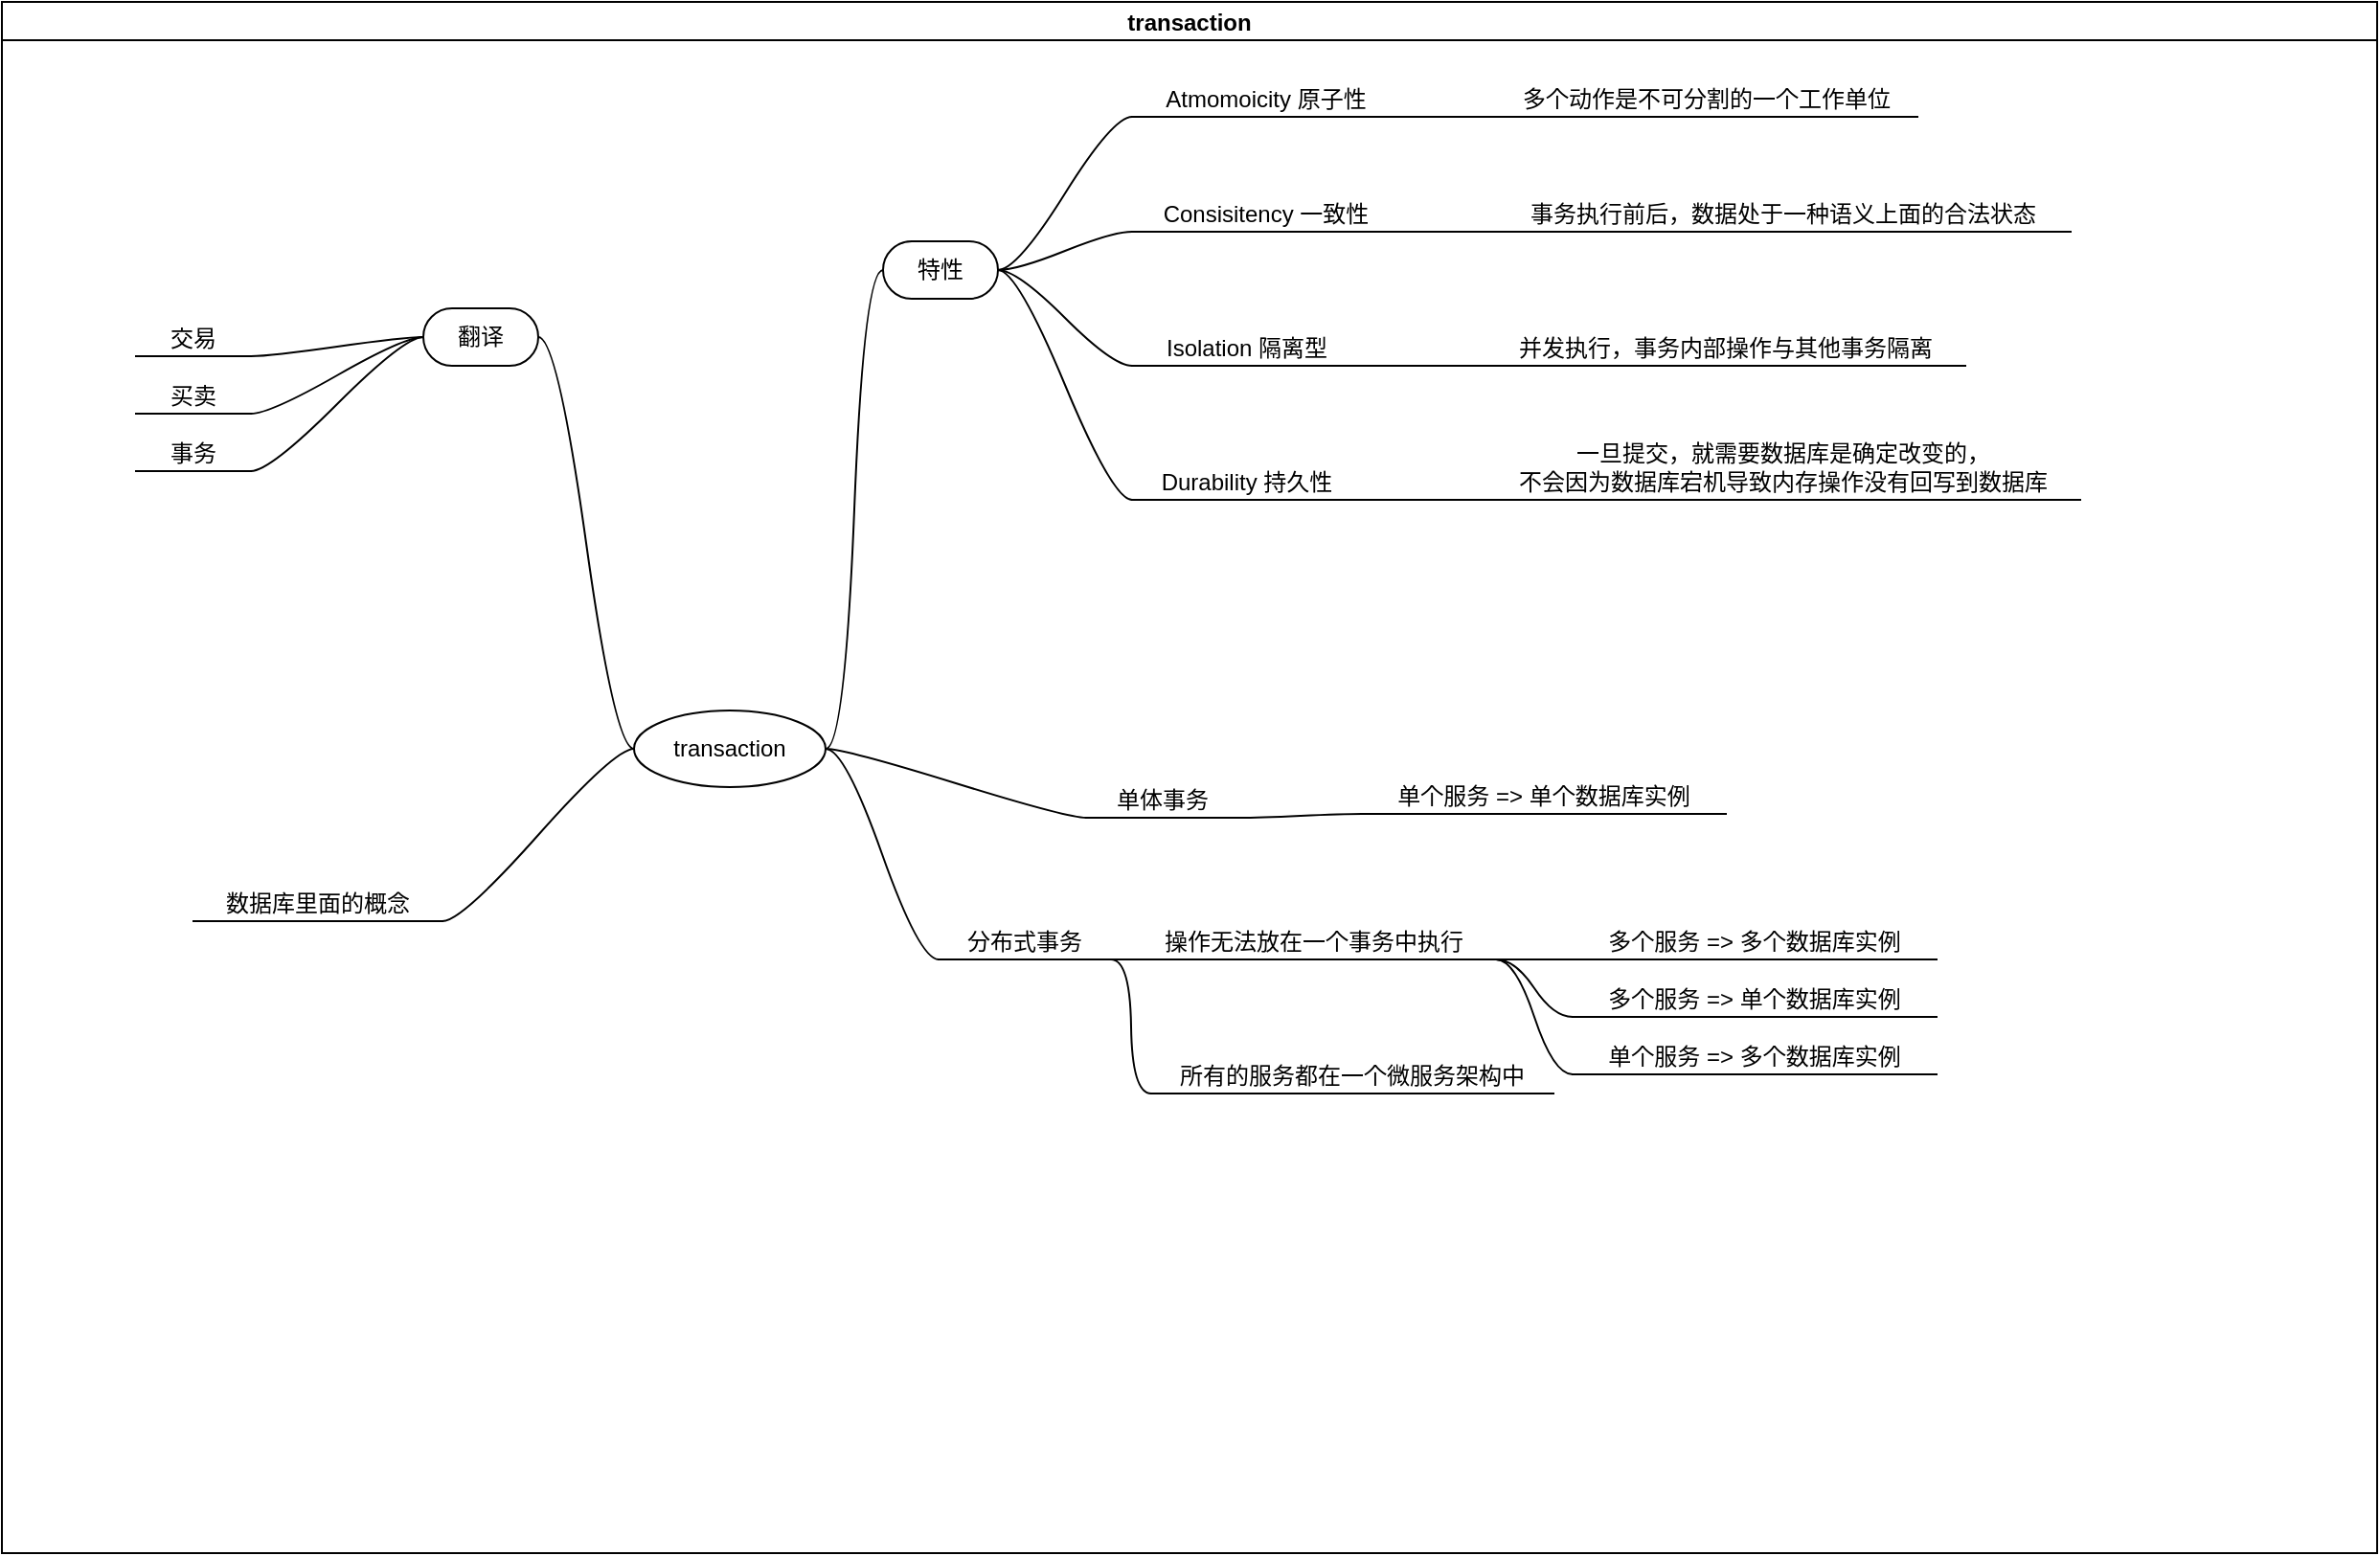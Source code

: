 <mxfile version="16.1.2" type="device" pages="2"><diagram id="6kS_fJ7zKzbR-EQoeedR" name="transaction"><mxGraphModel dx="922" dy="667" grid="1" gridSize="10" guides="1" tooltips="1" connect="1" arrows="1" fold="1" page="1" pageScale="1" pageWidth="1169" pageHeight="827" math="0" shadow="0"><root><mxCell id="0"/><mxCell id="1" parent="0"/><mxCell id="wq8aUOf-aMbYFyoxvnOp-1" value="transaction" style="swimlane;startSize=20;horizontal=1;containerType=tree;movable=0;resizable=0;" vertex="1" parent="1"><mxGeometry x="10" y="10" width="1240" height="810" as="geometry"/></mxCell><mxCell id="wq8aUOf-aMbYFyoxvnOp-2" value="" style="edgeStyle=entityRelationEdgeStyle;startArrow=none;endArrow=none;segment=10;curved=1;rounded=0;" edge="1" parent="wq8aUOf-aMbYFyoxvnOp-1" source="wq8aUOf-aMbYFyoxvnOp-6" target="wq8aUOf-aMbYFyoxvnOp-7"><mxGeometry relative="1" as="geometry"/></mxCell><mxCell id="wq8aUOf-aMbYFyoxvnOp-3" value="" style="edgeStyle=entityRelationEdgeStyle;startArrow=none;endArrow=none;segment=10;curved=1;rounded=0;" edge="1" parent="wq8aUOf-aMbYFyoxvnOp-1" source="wq8aUOf-aMbYFyoxvnOp-6" target="wq8aUOf-aMbYFyoxvnOp-8"><mxGeometry relative="1" as="geometry"/></mxCell><mxCell id="wq8aUOf-aMbYFyoxvnOp-4" value="" style="edgeStyle=entityRelationEdgeStyle;startArrow=none;endArrow=none;segment=10;curved=1;rounded=0;" edge="1" parent="wq8aUOf-aMbYFyoxvnOp-1" source="wq8aUOf-aMbYFyoxvnOp-6" target="wq8aUOf-aMbYFyoxvnOp-9"><mxGeometry relative="1" as="geometry"/></mxCell><mxCell id="wq8aUOf-aMbYFyoxvnOp-5" value="" style="edgeStyle=entityRelationEdgeStyle;startArrow=none;endArrow=none;segment=10;curved=1;rounded=0;" edge="1" parent="wq8aUOf-aMbYFyoxvnOp-1" source="wq8aUOf-aMbYFyoxvnOp-6" target="wq8aUOf-aMbYFyoxvnOp-10"><mxGeometry relative="1" as="geometry"/></mxCell><mxCell id="wq8aUOf-aMbYFyoxvnOp-6" value="transaction" style="ellipse;whiteSpace=wrap;html=1;align=center;treeFolding=1;treeMoving=1;newEdgeStyle={&quot;edgeStyle&quot;:&quot;entityRelationEdgeStyle&quot;,&quot;startArrow&quot;:&quot;none&quot;,&quot;endArrow&quot;:&quot;none&quot;,&quot;segment&quot;:10,&quot;curved&quot;:1};" vertex="1" parent="wq8aUOf-aMbYFyoxvnOp-1"><mxGeometry x="330" y="370" width="100" height="40" as="geometry"/></mxCell><mxCell id="wq8aUOf-aMbYFyoxvnOp-7" value="特性" style="whiteSpace=wrap;html=1;rounded=1;arcSize=50;align=center;verticalAlign=middle;strokeWidth=1;autosize=1;spacing=4;treeFolding=1;treeMoving=1;newEdgeStyle={&quot;edgeStyle&quot;:&quot;entityRelationEdgeStyle&quot;,&quot;startArrow&quot;:&quot;none&quot;,&quot;endArrow&quot;:&quot;none&quot;,&quot;segment&quot;:10,&quot;curved&quot;:1};" vertex="1" parent="wq8aUOf-aMbYFyoxvnOp-1"><mxGeometry x="460" y="125" width="60" height="30" as="geometry"/></mxCell><mxCell id="wq8aUOf-aMbYFyoxvnOp-8" value="单体事务" style="whiteSpace=wrap;html=1;shape=partialRectangle;top=0;left=0;bottom=1;right=0;points=[[0,1],[1,1]];fillColor=none;align=center;verticalAlign=bottom;routingCenterY=0.5;snapToPoint=1;autosize=1;treeFolding=1;treeMoving=1;newEdgeStyle={&quot;edgeStyle&quot;:&quot;entityRelationEdgeStyle&quot;,&quot;startArrow&quot;:&quot;none&quot;,&quot;endArrow&quot;:&quot;none&quot;,&quot;segment&quot;:10,&quot;curved&quot;:1};" vertex="1" parent="wq8aUOf-aMbYFyoxvnOp-1"><mxGeometry x="566" y="406" width="80" height="20" as="geometry"/></mxCell><mxCell id="wq8aUOf-aMbYFyoxvnOp-9" value="翻译" style="whiteSpace=wrap;html=1;rounded=1;arcSize=50;align=center;verticalAlign=middle;strokeWidth=1;autosize=1;spacing=4;treeFolding=1;treeMoving=1;newEdgeStyle={&quot;edgeStyle&quot;:&quot;entityRelationEdgeStyle&quot;,&quot;startArrow&quot;:&quot;none&quot;,&quot;endArrow&quot;:&quot;none&quot;,&quot;segment&quot;:10,&quot;curved&quot;:1};" vertex="1" parent="wq8aUOf-aMbYFyoxvnOp-1"><mxGeometry x="220" y="160" width="60" height="30" as="geometry"/></mxCell><mxCell id="wq8aUOf-aMbYFyoxvnOp-10" value="数据库里面的概念" style="whiteSpace=wrap;html=1;shape=partialRectangle;top=0;left=0;bottom=1;right=0;points=[[0,1],[1,1]];fillColor=none;align=center;verticalAlign=bottom;routingCenterY=0.5;snapToPoint=1;autosize=1;treeFolding=1;treeMoving=1;newEdgeStyle={&quot;edgeStyle&quot;:&quot;entityRelationEdgeStyle&quot;,&quot;startArrow&quot;:&quot;none&quot;,&quot;endArrow&quot;:&quot;none&quot;,&quot;segment&quot;:10,&quot;curved&quot;:1};" vertex="1" parent="wq8aUOf-aMbYFyoxvnOp-1"><mxGeometry x="100" y="460" width="130" height="20" as="geometry"/></mxCell><mxCell id="wq8aUOf-aMbYFyoxvnOp-11" value="交易" style="whiteSpace=wrap;html=1;shape=partialRectangle;top=0;left=0;bottom=1;right=0;points=[[0,1],[1,1]];fillColor=none;align=center;verticalAlign=bottom;routingCenterY=0.5;snapToPoint=1;recursiveResize=0;autosize=1;treeFolding=1;treeMoving=1;newEdgeStyle={&quot;edgeStyle&quot;:&quot;entityRelationEdgeStyle&quot;,&quot;startArrow&quot;:&quot;none&quot;,&quot;endArrow&quot;:&quot;none&quot;,&quot;segment&quot;:10,&quot;curved&quot;:1};" vertex="1" parent="wq8aUOf-aMbYFyoxvnOp-1"><mxGeometry x="70" y="165" width="60" height="20" as="geometry"/></mxCell><mxCell id="wq8aUOf-aMbYFyoxvnOp-12" value="" style="edgeStyle=entityRelationEdgeStyle;startArrow=none;endArrow=none;segment=10;curved=1;rounded=0;" edge="1" target="wq8aUOf-aMbYFyoxvnOp-11" parent="wq8aUOf-aMbYFyoxvnOp-1" source="wq8aUOf-aMbYFyoxvnOp-9"><mxGeometry relative="1" as="geometry"><mxPoint x="20" y="205" as="sourcePoint"/></mxGeometry></mxCell><mxCell id="wq8aUOf-aMbYFyoxvnOp-13" value="" style="edgeStyle=entityRelationEdgeStyle;startArrow=none;endArrow=none;segment=10;curved=1;rounded=0;" edge="1" target="wq8aUOf-aMbYFyoxvnOp-14" source="wq8aUOf-aMbYFyoxvnOp-9" parent="wq8aUOf-aMbYFyoxvnOp-1"><mxGeometry relative="1" as="geometry"><mxPoint x="230" y="185.0" as="sourcePoint"/></mxGeometry></mxCell><mxCell id="wq8aUOf-aMbYFyoxvnOp-14" value="买卖" style="whiteSpace=wrap;html=1;shape=partialRectangle;top=0;left=0;bottom=1;right=0;points=[[0,1],[1,1]];fillColor=none;align=center;verticalAlign=bottom;routingCenterY=0.5;snapToPoint=1;recursiveResize=0;autosize=1;treeFolding=1;treeMoving=1;newEdgeStyle={&quot;edgeStyle&quot;:&quot;entityRelationEdgeStyle&quot;,&quot;startArrow&quot;:&quot;none&quot;,&quot;endArrow&quot;:&quot;none&quot;,&quot;segment&quot;:10,&quot;curved&quot;:1};" vertex="1" parent="wq8aUOf-aMbYFyoxvnOp-1"><mxGeometry x="70" y="195" width="60" height="20" as="geometry"/></mxCell><mxCell id="wq8aUOf-aMbYFyoxvnOp-15" value="" style="edgeStyle=entityRelationEdgeStyle;startArrow=none;endArrow=none;segment=10;curved=1;rounded=0;" edge="1" target="wq8aUOf-aMbYFyoxvnOp-16" source="wq8aUOf-aMbYFyoxvnOp-9" parent="wq8aUOf-aMbYFyoxvnOp-1"><mxGeometry relative="1" as="geometry"><mxPoint x="230" y="185.0" as="sourcePoint"/></mxGeometry></mxCell><mxCell id="wq8aUOf-aMbYFyoxvnOp-16" value="事务" style="whiteSpace=wrap;html=1;shape=partialRectangle;top=0;left=0;bottom=1;right=0;points=[[0,1],[1,1]];fillColor=none;align=center;verticalAlign=bottom;routingCenterY=0.5;snapToPoint=1;recursiveResize=0;autosize=1;treeFolding=1;treeMoving=1;newEdgeStyle={&quot;edgeStyle&quot;:&quot;entityRelationEdgeStyle&quot;,&quot;startArrow&quot;:&quot;none&quot;,&quot;endArrow&quot;:&quot;none&quot;,&quot;segment&quot;:10,&quot;curved&quot;:1};" vertex="1" parent="wq8aUOf-aMbYFyoxvnOp-1"><mxGeometry x="70" y="225" width="60" height="20" as="geometry"/></mxCell><mxCell id="wq8aUOf-aMbYFyoxvnOp-17" value="Atmomoicity 原子性" style="whiteSpace=wrap;html=1;shape=partialRectangle;top=0;left=0;bottom=1;right=0;points=[[0,1],[1,1]];fillColor=none;align=center;verticalAlign=bottom;routingCenterY=0.5;snapToPoint=1;recursiveResize=0;autosize=1;treeFolding=1;treeMoving=1;newEdgeStyle={&quot;edgeStyle&quot;:&quot;entityRelationEdgeStyle&quot;,&quot;startArrow&quot;:&quot;none&quot;,&quot;endArrow&quot;:&quot;none&quot;,&quot;segment&quot;:10,&quot;curved&quot;:1};" vertex="1" parent="wq8aUOf-aMbYFyoxvnOp-1"><mxGeometry x="590" y="40" width="140" height="20" as="geometry"/></mxCell><mxCell id="wq8aUOf-aMbYFyoxvnOp-18" value="" style="edgeStyle=entityRelationEdgeStyle;startArrow=none;endArrow=none;segment=10;curved=1;rounded=0;" edge="1" target="wq8aUOf-aMbYFyoxvnOp-17" parent="wq8aUOf-aMbYFyoxvnOp-1" source="wq8aUOf-aMbYFyoxvnOp-7"><mxGeometry relative="1" as="geometry"><mxPoint x="760" y="195" as="sourcePoint"/></mxGeometry></mxCell><mxCell id="wq8aUOf-aMbYFyoxvnOp-19" value="" style="edgeStyle=entityRelationEdgeStyle;startArrow=none;endArrow=none;segment=10;curved=1;rounded=0;" edge="1" target="wq8aUOf-aMbYFyoxvnOp-20" source="wq8aUOf-aMbYFyoxvnOp-7" parent="wq8aUOf-aMbYFyoxvnOp-1"><mxGeometry relative="1" as="geometry"><mxPoint x="730" y="175" as="sourcePoint"/></mxGeometry></mxCell><mxCell id="wq8aUOf-aMbYFyoxvnOp-20" value="Consisitency 一致性" style="whiteSpace=wrap;html=1;shape=partialRectangle;top=0;left=0;bottom=1;right=0;points=[[0,1],[1,1]];fillColor=none;align=center;verticalAlign=bottom;routingCenterY=0.5;snapToPoint=1;recursiveResize=0;autosize=1;treeFolding=1;treeMoving=1;newEdgeStyle={&quot;edgeStyle&quot;:&quot;entityRelationEdgeStyle&quot;,&quot;startArrow&quot;:&quot;none&quot;,&quot;endArrow&quot;:&quot;none&quot;,&quot;segment&quot;:10,&quot;curved&quot;:1};" vertex="1" parent="wq8aUOf-aMbYFyoxvnOp-1"><mxGeometry x="590" y="100" width="140" height="20" as="geometry"/></mxCell><mxCell id="wq8aUOf-aMbYFyoxvnOp-21" value="" style="edgeStyle=entityRelationEdgeStyle;startArrow=none;endArrow=none;segment=10;curved=1;rounded=0;" edge="1" target="wq8aUOf-aMbYFyoxvnOp-22" source="wq8aUOf-aMbYFyoxvnOp-7" parent="wq8aUOf-aMbYFyoxvnOp-1"><mxGeometry relative="1" as="geometry"><mxPoint x="730" y="175" as="sourcePoint"/></mxGeometry></mxCell><mxCell id="wq8aUOf-aMbYFyoxvnOp-22" value="Isolation 隔离型" style="whiteSpace=wrap;html=1;shape=partialRectangle;top=0;left=0;bottom=1;right=0;points=[[0,1],[1,1]];fillColor=none;align=center;verticalAlign=bottom;routingCenterY=0.5;snapToPoint=1;recursiveResize=0;autosize=1;treeFolding=1;treeMoving=1;newEdgeStyle={&quot;edgeStyle&quot;:&quot;entityRelationEdgeStyle&quot;,&quot;startArrow&quot;:&quot;none&quot;,&quot;endArrow&quot;:&quot;none&quot;,&quot;segment&quot;:10,&quot;curved&quot;:1};" vertex="1" parent="wq8aUOf-aMbYFyoxvnOp-1"><mxGeometry x="590" y="170" width="120" height="20" as="geometry"/></mxCell><mxCell id="wq8aUOf-aMbYFyoxvnOp-23" value="" style="edgeStyle=entityRelationEdgeStyle;startArrow=none;endArrow=none;segment=10;curved=1;rounded=0;" edge="1" target="wq8aUOf-aMbYFyoxvnOp-24" source="wq8aUOf-aMbYFyoxvnOp-7" parent="wq8aUOf-aMbYFyoxvnOp-1"><mxGeometry relative="1" as="geometry"><mxPoint x="730" y="175" as="sourcePoint"/></mxGeometry></mxCell><mxCell id="wq8aUOf-aMbYFyoxvnOp-24" value="Durability 持久性" style="whiteSpace=wrap;html=1;shape=partialRectangle;top=0;left=0;bottom=1;right=0;points=[[0,1],[1,1]];fillColor=none;align=center;verticalAlign=bottom;routingCenterY=0.5;snapToPoint=1;recursiveResize=0;autosize=1;treeFolding=1;treeMoving=1;newEdgeStyle={&quot;edgeStyle&quot;:&quot;entityRelationEdgeStyle&quot;,&quot;startArrow&quot;:&quot;none&quot;,&quot;endArrow&quot;:&quot;none&quot;,&quot;segment&quot;:10,&quot;curved&quot;:1};" vertex="1" parent="wq8aUOf-aMbYFyoxvnOp-1"><mxGeometry x="590" y="240" width="120" height="20" as="geometry"/></mxCell><mxCell id="wq8aUOf-aMbYFyoxvnOp-25" value="" style="edgeStyle=entityRelationEdgeStyle;startArrow=none;endArrow=none;segment=10;curved=1;rounded=0;" edge="1" target="wq8aUOf-aMbYFyoxvnOp-26" source="wq8aUOf-aMbYFyoxvnOp-17" parent="wq8aUOf-aMbYFyoxvnOp-1"><mxGeometry relative="1" as="geometry"><mxPoint x="730" y="175" as="sourcePoint"/></mxGeometry></mxCell><mxCell id="wq8aUOf-aMbYFyoxvnOp-26" value="多个动作是不可分割的一个工作单位" style="whiteSpace=wrap;html=1;shape=partialRectangle;top=0;left=0;bottom=1;right=0;points=[[0,1],[1,1]];fillColor=none;align=center;verticalAlign=bottom;routingCenterY=0.5;snapToPoint=1;recursiveResize=0;autosize=1;treeFolding=1;treeMoving=1;newEdgeStyle={&quot;edgeStyle&quot;:&quot;entityRelationEdgeStyle&quot;,&quot;startArrow&quot;:&quot;none&quot;,&quot;endArrow&quot;:&quot;none&quot;,&quot;segment&quot;:10,&quot;curved&quot;:1};" vertex="1" parent="wq8aUOf-aMbYFyoxvnOp-1"><mxGeometry x="780" y="40" width="220" height="20" as="geometry"/></mxCell><mxCell id="wq8aUOf-aMbYFyoxvnOp-27" value="" style="edgeStyle=entityRelationEdgeStyle;startArrow=none;endArrow=none;segment=10;curved=1;rounded=0;" edge="1" target="wq8aUOf-aMbYFyoxvnOp-28" source="wq8aUOf-aMbYFyoxvnOp-20" parent="wq8aUOf-aMbYFyoxvnOp-1"><mxGeometry relative="1" as="geometry"><mxPoint x="730" y="175" as="sourcePoint"/></mxGeometry></mxCell><mxCell id="wq8aUOf-aMbYFyoxvnOp-28" value="事务执行前后，数据处于一种语义上面的合法状态" style="whiteSpace=wrap;html=1;shape=partialRectangle;top=0;left=0;bottom=1;right=0;points=[[0,1],[1,1]];fillColor=none;align=center;verticalAlign=bottom;routingCenterY=0.5;snapToPoint=1;recursiveResize=0;autosize=1;treeFolding=1;treeMoving=1;newEdgeStyle={&quot;edgeStyle&quot;:&quot;entityRelationEdgeStyle&quot;,&quot;startArrow&quot;:&quot;none&quot;,&quot;endArrow&quot;:&quot;none&quot;,&quot;segment&quot;:10,&quot;curved&quot;:1};" vertex="1" parent="wq8aUOf-aMbYFyoxvnOp-1"><mxGeometry x="780" y="100" width="300" height="20" as="geometry"/></mxCell><mxCell id="wq8aUOf-aMbYFyoxvnOp-29" value="" style="edgeStyle=entityRelationEdgeStyle;startArrow=none;endArrow=none;segment=10;curved=1;rounded=0;" edge="1" target="wq8aUOf-aMbYFyoxvnOp-30" source="wq8aUOf-aMbYFyoxvnOp-22" parent="wq8aUOf-aMbYFyoxvnOp-1"><mxGeometry relative="1" as="geometry"><mxPoint x="730" y="175" as="sourcePoint"/></mxGeometry></mxCell><mxCell id="wq8aUOf-aMbYFyoxvnOp-30" value="并发执行，事务内部操作与其他事务隔离" style="whiteSpace=wrap;html=1;shape=partialRectangle;top=0;left=0;bottom=1;right=0;points=[[0,1],[1,1]];fillColor=none;align=center;verticalAlign=bottom;routingCenterY=0.5;snapToPoint=1;recursiveResize=0;autosize=1;treeFolding=1;treeMoving=1;newEdgeStyle={&quot;edgeStyle&quot;:&quot;entityRelationEdgeStyle&quot;,&quot;startArrow&quot;:&quot;none&quot;,&quot;endArrow&quot;:&quot;none&quot;,&quot;segment&quot;:10,&quot;curved&quot;:1};" vertex="1" parent="wq8aUOf-aMbYFyoxvnOp-1"><mxGeometry x="775" y="170" width="250" height="20" as="geometry"/></mxCell><mxCell id="wq8aUOf-aMbYFyoxvnOp-31" value="" style="edgeStyle=entityRelationEdgeStyle;startArrow=none;endArrow=none;segment=10;curved=1;rounded=0;" edge="1" target="wq8aUOf-aMbYFyoxvnOp-32" source="wq8aUOf-aMbYFyoxvnOp-24" parent="wq8aUOf-aMbYFyoxvnOp-1"><mxGeometry relative="1" as="geometry"><mxPoint x="730" y="175" as="sourcePoint"/></mxGeometry></mxCell><mxCell id="wq8aUOf-aMbYFyoxvnOp-32" value="一旦提交，就需要数据库是确定改变的，&lt;br&gt;不会因为数据库宕机导致内存操作没有回写到数据库" style="whiteSpace=wrap;html=1;shape=partialRectangle;top=0;left=0;bottom=1;right=0;points=[[0,1],[1,1]];fillColor=none;align=center;verticalAlign=bottom;routingCenterY=0.5;snapToPoint=1;recursiveResize=0;autosize=1;treeFolding=1;treeMoving=1;newEdgeStyle={&quot;edgeStyle&quot;:&quot;entityRelationEdgeStyle&quot;,&quot;startArrow&quot;:&quot;none&quot;,&quot;endArrow&quot;:&quot;none&quot;,&quot;segment&quot;:10,&quot;curved&quot;:1};" vertex="1" parent="wq8aUOf-aMbYFyoxvnOp-1"><mxGeometry x="775" y="230" width="310" height="30" as="geometry"/></mxCell><mxCell id="wq8aUOf-aMbYFyoxvnOp-33" value="" style="edgeStyle=entityRelationEdgeStyle;startArrow=none;endArrow=none;segment=10;curved=1;rounded=0;" edge="1" target="wq8aUOf-aMbYFyoxvnOp-34" source="wq8aUOf-aMbYFyoxvnOp-8" parent="wq8aUOf-aMbYFyoxvnOp-1"><mxGeometry relative="1" as="geometry"><mxPoint x="440" y="400" as="sourcePoint"/></mxGeometry></mxCell><mxCell id="wq8aUOf-aMbYFyoxvnOp-34" value="单个服务 =&amp;gt; 单个数据库实例" style="whiteSpace=wrap;html=1;shape=partialRectangle;top=0;left=0;bottom=1;right=0;points=[[0,1],[1,1]];fillColor=none;align=center;verticalAlign=bottom;routingCenterY=0.5;snapToPoint=1;autosize=1;treeFolding=1;treeMoving=1;newEdgeStyle={&quot;edgeStyle&quot;:&quot;entityRelationEdgeStyle&quot;,&quot;startArrow&quot;:&quot;none&quot;,&quot;endArrow&quot;:&quot;none&quot;,&quot;segment&quot;:10,&quot;curved&quot;:1};" vertex="1" parent="wq8aUOf-aMbYFyoxvnOp-1"><mxGeometry x="710" y="404" width="190" height="20" as="geometry"/></mxCell><mxCell id="wq8aUOf-aMbYFyoxvnOp-35" value="" style="edgeStyle=entityRelationEdgeStyle;startArrow=none;endArrow=none;segment=10;curved=1;rounded=0;" edge="1" target="wq8aUOf-aMbYFyoxvnOp-36" source="wq8aUOf-aMbYFyoxvnOp-6" parent="wq8aUOf-aMbYFyoxvnOp-1"><mxGeometry relative="1" as="geometry"><mxPoint x="440" y="400" as="sourcePoint"/></mxGeometry></mxCell><mxCell id="wq8aUOf-aMbYFyoxvnOp-36" value="分布式事务" style="whiteSpace=wrap;html=1;shape=partialRectangle;top=0;left=0;bottom=1;right=0;points=[[0,1],[1,1]];fillColor=none;align=center;verticalAlign=bottom;routingCenterY=0.5;snapToPoint=1;autosize=1;treeFolding=1;treeMoving=1;newEdgeStyle={&quot;edgeStyle&quot;:&quot;entityRelationEdgeStyle&quot;,&quot;startArrow&quot;:&quot;none&quot;,&quot;endArrow&quot;:&quot;none&quot;,&quot;segment&quot;:10,&quot;curved&quot;:1};" vertex="1" parent="wq8aUOf-aMbYFyoxvnOp-1"><mxGeometry x="489" y="480" width="90" height="20" as="geometry"/></mxCell><mxCell id="wq8aUOf-aMbYFyoxvnOp-39" value="" style="edgeStyle=entityRelationEdgeStyle;startArrow=none;endArrow=none;segment=10;curved=1;rounded=0;" edge="1" target="wq8aUOf-aMbYFyoxvnOp-40" source="wq8aUOf-aMbYFyoxvnOp-36" parent="wq8aUOf-aMbYFyoxvnOp-1"><mxGeometry relative="1" as="geometry"><mxPoint x="440" y="400" as="sourcePoint"/></mxGeometry></mxCell><mxCell id="wq8aUOf-aMbYFyoxvnOp-40" value="操作无法放在一个事务中执行" style="whiteSpace=wrap;html=1;shape=partialRectangle;top=0;left=0;bottom=1;right=0;points=[[0,1],[1,1]];fillColor=none;align=center;verticalAlign=bottom;routingCenterY=0.5;snapToPoint=1;autosize=1;treeFolding=1;treeMoving=1;newEdgeStyle={&quot;edgeStyle&quot;:&quot;entityRelationEdgeStyle&quot;,&quot;startArrow&quot;:&quot;none&quot;,&quot;endArrow&quot;:&quot;none&quot;,&quot;segment&quot;:10,&quot;curved&quot;:1};" vertex="1" parent="wq8aUOf-aMbYFyoxvnOp-1"><mxGeometry x="590" y="480" width="190" height="20" as="geometry"/></mxCell><mxCell id="wq8aUOf-aMbYFyoxvnOp-41" value="" style="edgeStyle=entityRelationEdgeStyle;startArrow=none;endArrow=none;segment=10;curved=1;rounded=0;" edge="1" target="wq8aUOf-aMbYFyoxvnOp-42" source="wq8aUOf-aMbYFyoxvnOp-40" parent="wq8aUOf-aMbYFyoxvnOp-1"><mxGeometry relative="1" as="geometry"><mxPoint x="588.833" y="509.667" as="sourcePoint"/></mxGeometry></mxCell><mxCell id="wq8aUOf-aMbYFyoxvnOp-42" value="多个服务 =&amp;gt; 多个数据库实例" style="whiteSpace=wrap;html=1;shape=partialRectangle;top=0;left=0;bottom=1;right=0;points=[[0,1],[1,1]];fillColor=none;align=center;verticalAlign=bottom;routingCenterY=0.5;snapToPoint=1;autosize=1;treeFolding=1;treeMoving=1;newEdgeStyle={&quot;edgeStyle&quot;:&quot;entityRelationEdgeStyle&quot;,&quot;startArrow&quot;:&quot;none&quot;,&quot;endArrow&quot;:&quot;none&quot;,&quot;segment&quot;:10,&quot;curved&quot;:1};" vertex="1" parent="wq8aUOf-aMbYFyoxvnOp-1"><mxGeometry x="820" y="480" width="190" height="20" as="geometry"/></mxCell><mxCell id="wq8aUOf-aMbYFyoxvnOp-43" value="" style="edgeStyle=entityRelationEdgeStyle;startArrow=none;endArrow=none;segment=10;curved=1;rounded=0;" edge="1" target="wq8aUOf-aMbYFyoxvnOp-44" source="wq8aUOf-aMbYFyoxvnOp-40" parent="wq8aUOf-aMbYFyoxvnOp-1"><mxGeometry relative="1" as="geometry"><mxPoint x="789.667" y="509.667" as="sourcePoint"/></mxGeometry></mxCell><mxCell id="wq8aUOf-aMbYFyoxvnOp-44" value="多个服务 =&amp;gt; 单个数据库实例" style="whiteSpace=wrap;html=1;shape=partialRectangle;top=0;left=0;bottom=1;right=0;points=[[0,1],[1,1]];fillColor=none;align=center;verticalAlign=bottom;routingCenterY=0.5;snapToPoint=1;autosize=1;treeFolding=1;treeMoving=1;newEdgeStyle={&quot;edgeStyle&quot;:&quot;entityRelationEdgeStyle&quot;,&quot;startArrow&quot;:&quot;none&quot;,&quot;endArrow&quot;:&quot;none&quot;,&quot;segment&quot;:10,&quot;curved&quot;:1};" vertex="1" parent="wq8aUOf-aMbYFyoxvnOp-1"><mxGeometry x="820" y="510" width="190" height="20" as="geometry"/></mxCell><mxCell id="wq8aUOf-aMbYFyoxvnOp-45" value="" style="edgeStyle=entityRelationEdgeStyle;startArrow=none;endArrow=none;segment=10;curved=1;rounded=0;" edge="1" target="wq8aUOf-aMbYFyoxvnOp-46" source="wq8aUOf-aMbYFyoxvnOp-40" parent="wq8aUOf-aMbYFyoxvnOp-1"><mxGeometry relative="1" as="geometry"><mxPoint x="789.667" y="509.667" as="sourcePoint"/></mxGeometry></mxCell><mxCell id="wq8aUOf-aMbYFyoxvnOp-46" value="单个服务 =&amp;gt; 多个数据库实例" style="whiteSpace=wrap;html=1;shape=partialRectangle;top=0;left=0;bottom=1;right=0;points=[[0,1],[1,1]];fillColor=none;align=center;verticalAlign=bottom;routingCenterY=0.5;snapToPoint=1;autosize=1;treeFolding=1;treeMoving=1;newEdgeStyle={&quot;edgeStyle&quot;:&quot;entityRelationEdgeStyle&quot;,&quot;startArrow&quot;:&quot;none&quot;,&quot;endArrow&quot;:&quot;none&quot;,&quot;segment&quot;:10,&quot;curved&quot;:1};" vertex="1" parent="wq8aUOf-aMbYFyoxvnOp-1"><mxGeometry x="820" y="540" width="190" height="20" as="geometry"/></mxCell><mxCell id="13Klw-LgIVxgpwV6MYox-1" value="" style="edgeStyle=entityRelationEdgeStyle;startArrow=none;endArrow=none;segment=10;curved=1;rounded=0;" edge="1" target="13Klw-LgIVxgpwV6MYox-2" source="wq8aUOf-aMbYFyoxvnOp-36" parent="wq8aUOf-aMbYFyoxvnOp-1"><mxGeometry relative="1" as="geometry"><mxPoint x="588.833" y="509.667" as="sourcePoint"/></mxGeometry></mxCell><mxCell id="13Klw-LgIVxgpwV6MYox-2" value="所有的服务都在一个微服务架构中" style="whiteSpace=wrap;html=1;shape=partialRectangle;top=0;left=0;bottom=1;right=0;points=[[0,1],[1,1]];fillColor=none;align=center;verticalAlign=bottom;routingCenterY=0.5;snapToPoint=1;autosize=1;treeFolding=1;treeMoving=1;newEdgeStyle={&quot;edgeStyle&quot;:&quot;entityRelationEdgeStyle&quot;,&quot;startArrow&quot;:&quot;none&quot;,&quot;endArrow&quot;:&quot;none&quot;,&quot;segment&quot;:10,&quot;curved&quot;:1};" vertex="1" parent="wq8aUOf-aMbYFyoxvnOp-1"><mxGeometry x="600" y="550" width="210" height="20" as="geometry"/></mxCell></root></mxGraphModel></diagram><diagram id="nwz3YgDNscBIZXmTEYuJ" name="distribute"><mxGraphModel dx="1475" dy="1067" grid="1" gridSize="10" guides="1" tooltips="1" connect="1" arrows="1" fold="1" page="1" pageScale="1" pageWidth="1169" pageHeight="827" math="0" shadow="0"><root><mxCell id="Z3RgBQ4ZVMDSeSsVIrVa-0"/><mxCell id="Z3RgBQ4ZVMDSeSsVIrVa-1" parent="Z3RgBQ4ZVMDSeSsVIrVa-0"/><mxCell id="H2LU19Z3qAtRVX67J6ki-0" value="distribute" style="swimlane;startSize=20;horizontal=1;containerType=tree;movable=0;resizable=0;" vertex="1" parent="Z3RgBQ4ZVMDSeSsVIrVa-1"><mxGeometry x="10" y="20" width="1150" height="800" as="geometry"/></mxCell><mxCell id="H2LU19Z3qAtRVX67J6ki-1" value="" style="edgeStyle=entityRelationEdgeStyle;startArrow=none;endArrow=none;segment=10;curved=1;rounded=0;" edge="1" parent="H2LU19Z3qAtRVX67J6ki-0" source="H2LU19Z3qAtRVX67J6ki-5" target="H2LU19Z3qAtRVX67J6ki-6"><mxGeometry relative="1" as="geometry"/></mxCell><mxCell id="H2LU19Z3qAtRVX67J6ki-2" value="" style="edgeStyle=entityRelationEdgeStyle;startArrow=none;endArrow=none;segment=10;curved=1;rounded=0;" edge="1" parent="H2LU19Z3qAtRVX67J6ki-0" source="H2LU19Z3qAtRVX67J6ki-5" target="H2LU19Z3qAtRVX67J6ki-7"><mxGeometry relative="1" as="geometry"/></mxCell><mxCell id="H2LU19Z3qAtRVX67J6ki-3" value="" style="edgeStyle=entityRelationEdgeStyle;startArrow=none;endArrow=none;segment=10;curved=1;rounded=0;" edge="1" parent="H2LU19Z3qAtRVX67J6ki-0" source="H2LU19Z3qAtRVX67J6ki-5" target="H2LU19Z3qAtRVX67J6ki-8"><mxGeometry relative="1" as="geometry"/></mxCell><mxCell id="H2LU19Z3qAtRVX67J6ki-4" value="" style="edgeStyle=entityRelationEdgeStyle;startArrow=none;endArrow=none;segment=10;curved=1;rounded=0;" edge="1" parent="H2LU19Z3qAtRVX67J6ki-0" source="H2LU19Z3qAtRVX67J6ki-5" target="H2LU19Z3qAtRVX67J6ki-9"><mxGeometry relative="1" as="geometry"/></mxCell><mxCell id="H2LU19Z3qAtRVX67J6ki-5" value="distribute&lt;br&gt;transaction" style="ellipse;whiteSpace=wrap;html=1;align=center;treeFolding=1;treeMoving=1;newEdgeStyle={&quot;edgeStyle&quot;:&quot;entityRelationEdgeStyle&quot;,&quot;startArrow&quot;:&quot;none&quot;,&quot;endArrow&quot;:&quot;none&quot;,&quot;segment&quot;:10,&quot;curved&quot;:1};" vertex="1" parent="H2LU19Z3qAtRVX67J6ki-0"><mxGeometry x="40" y="374" width="100" height="40" as="geometry"/></mxCell><mxCell id="H2LU19Z3qAtRVX67J6ki-6" value="Topic" style="whiteSpace=wrap;html=1;rounded=1;arcSize=50;align=center;verticalAlign=middle;strokeWidth=1;autosize=1;spacing=4;treeFolding=1;treeMoving=1;newEdgeStyle={&quot;edgeStyle&quot;:&quot;entityRelationEdgeStyle&quot;,&quot;startArrow&quot;:&quot;none&quot;,&quot;endArrow&quot;:&quot;none&quot;,&quot;segment&quot;:10,&quot;curved&quot;:1};" vertex="1" parent="H2LU19Z3qAtRVX67J6ki-0"><mxGeometry x="310" y="310" width="80" height="20" as="geometry"/></mxCell><mxCell id="H2LU19Z3qAtRVX67J6ki-7" value="Branch" style="whiteSpace=wrap;html=1;shape=partialRectangle;top=0;left=0;bottom=1;right=0;points=[[0,1],[1,1]];fillColor=none;align=center;verticalAlign=bottom;routingCenterY=0.5;snapToPoint=1;autosize=1;treeFolding=1;treeMoving=1;newEdgeStyle={&quot;edgeStyle&quot;:&quot;entityRelationEdgeStyle&quot;,&quot;startArrow&quot;:&quot;none&quot;,&quot;endArrow&quot;:&quot;none&quot;,&quot;segment&quot;:10,&quot;curved&quot;:1};" vertex="1" parent="H2LU19Z3qAtRVX67J6ki-0"><mxGeometry x="310" y="350" width="72" height="26" as="geometry"/></mxCell><mxCell id="H2LU19Z3qAtRVX67J6ki-8" value="Topic" style="whiteSpace=wrap;html=1;rounded=1;arcSize=50;align=center;verticalAlign=middle;strokeWidth=1;autosize=1;spacing=4;treeFolding=1;treeMoving=1;newEdgeStyle={&quot;edgeStyle&quot;:&quot;entityRelationEdgeStyle&quot;,&quot;startArrow&quot;:&quot;none&quot;,&quot;endArrow&quot;:&quot;none&quot;,&quot;segment&quot;:10,&quot;curved&quot;:1};" vertex="1" parent="H2LU19Z3qAtRVX67J6ki-0"><mxGeometry x="270" y="160" width="80" height="20" as="geometry"/></mxCell><mxCell id="H2LU19Z3qAtRVX67J6ki-9" value="Branch" style="whiteSpace=wrap;html=1;shape=partialRectangle;top=0;left=0;bottom=1;right=0;points=[[0,1],[1,1]];fillColor=none;align=center;verticalAlign=bottom;routingCenterY=0.5;snapToPoint=1;autosize=1;treeFolding=1;treeMoving=1;newEdgeStyle={&quot;edgeStyle&quot;:&quot;entityRelationEdgeStyle&quot;,&quot;startArrow&quot;:&quot;none&quot;,&quot;endArrow&quot;:&quot;none&quot;,&quot;segment&quot;:10,&quot;curved&quot;:1};" vertex="1" parent="H2LU19Z3qAtRVX67J6ki-0"><mxGeometry x="380" y="620" width="72" height="26" as="geometry"/></mxCell></root></mxGraphModel></diagram></mxfile>